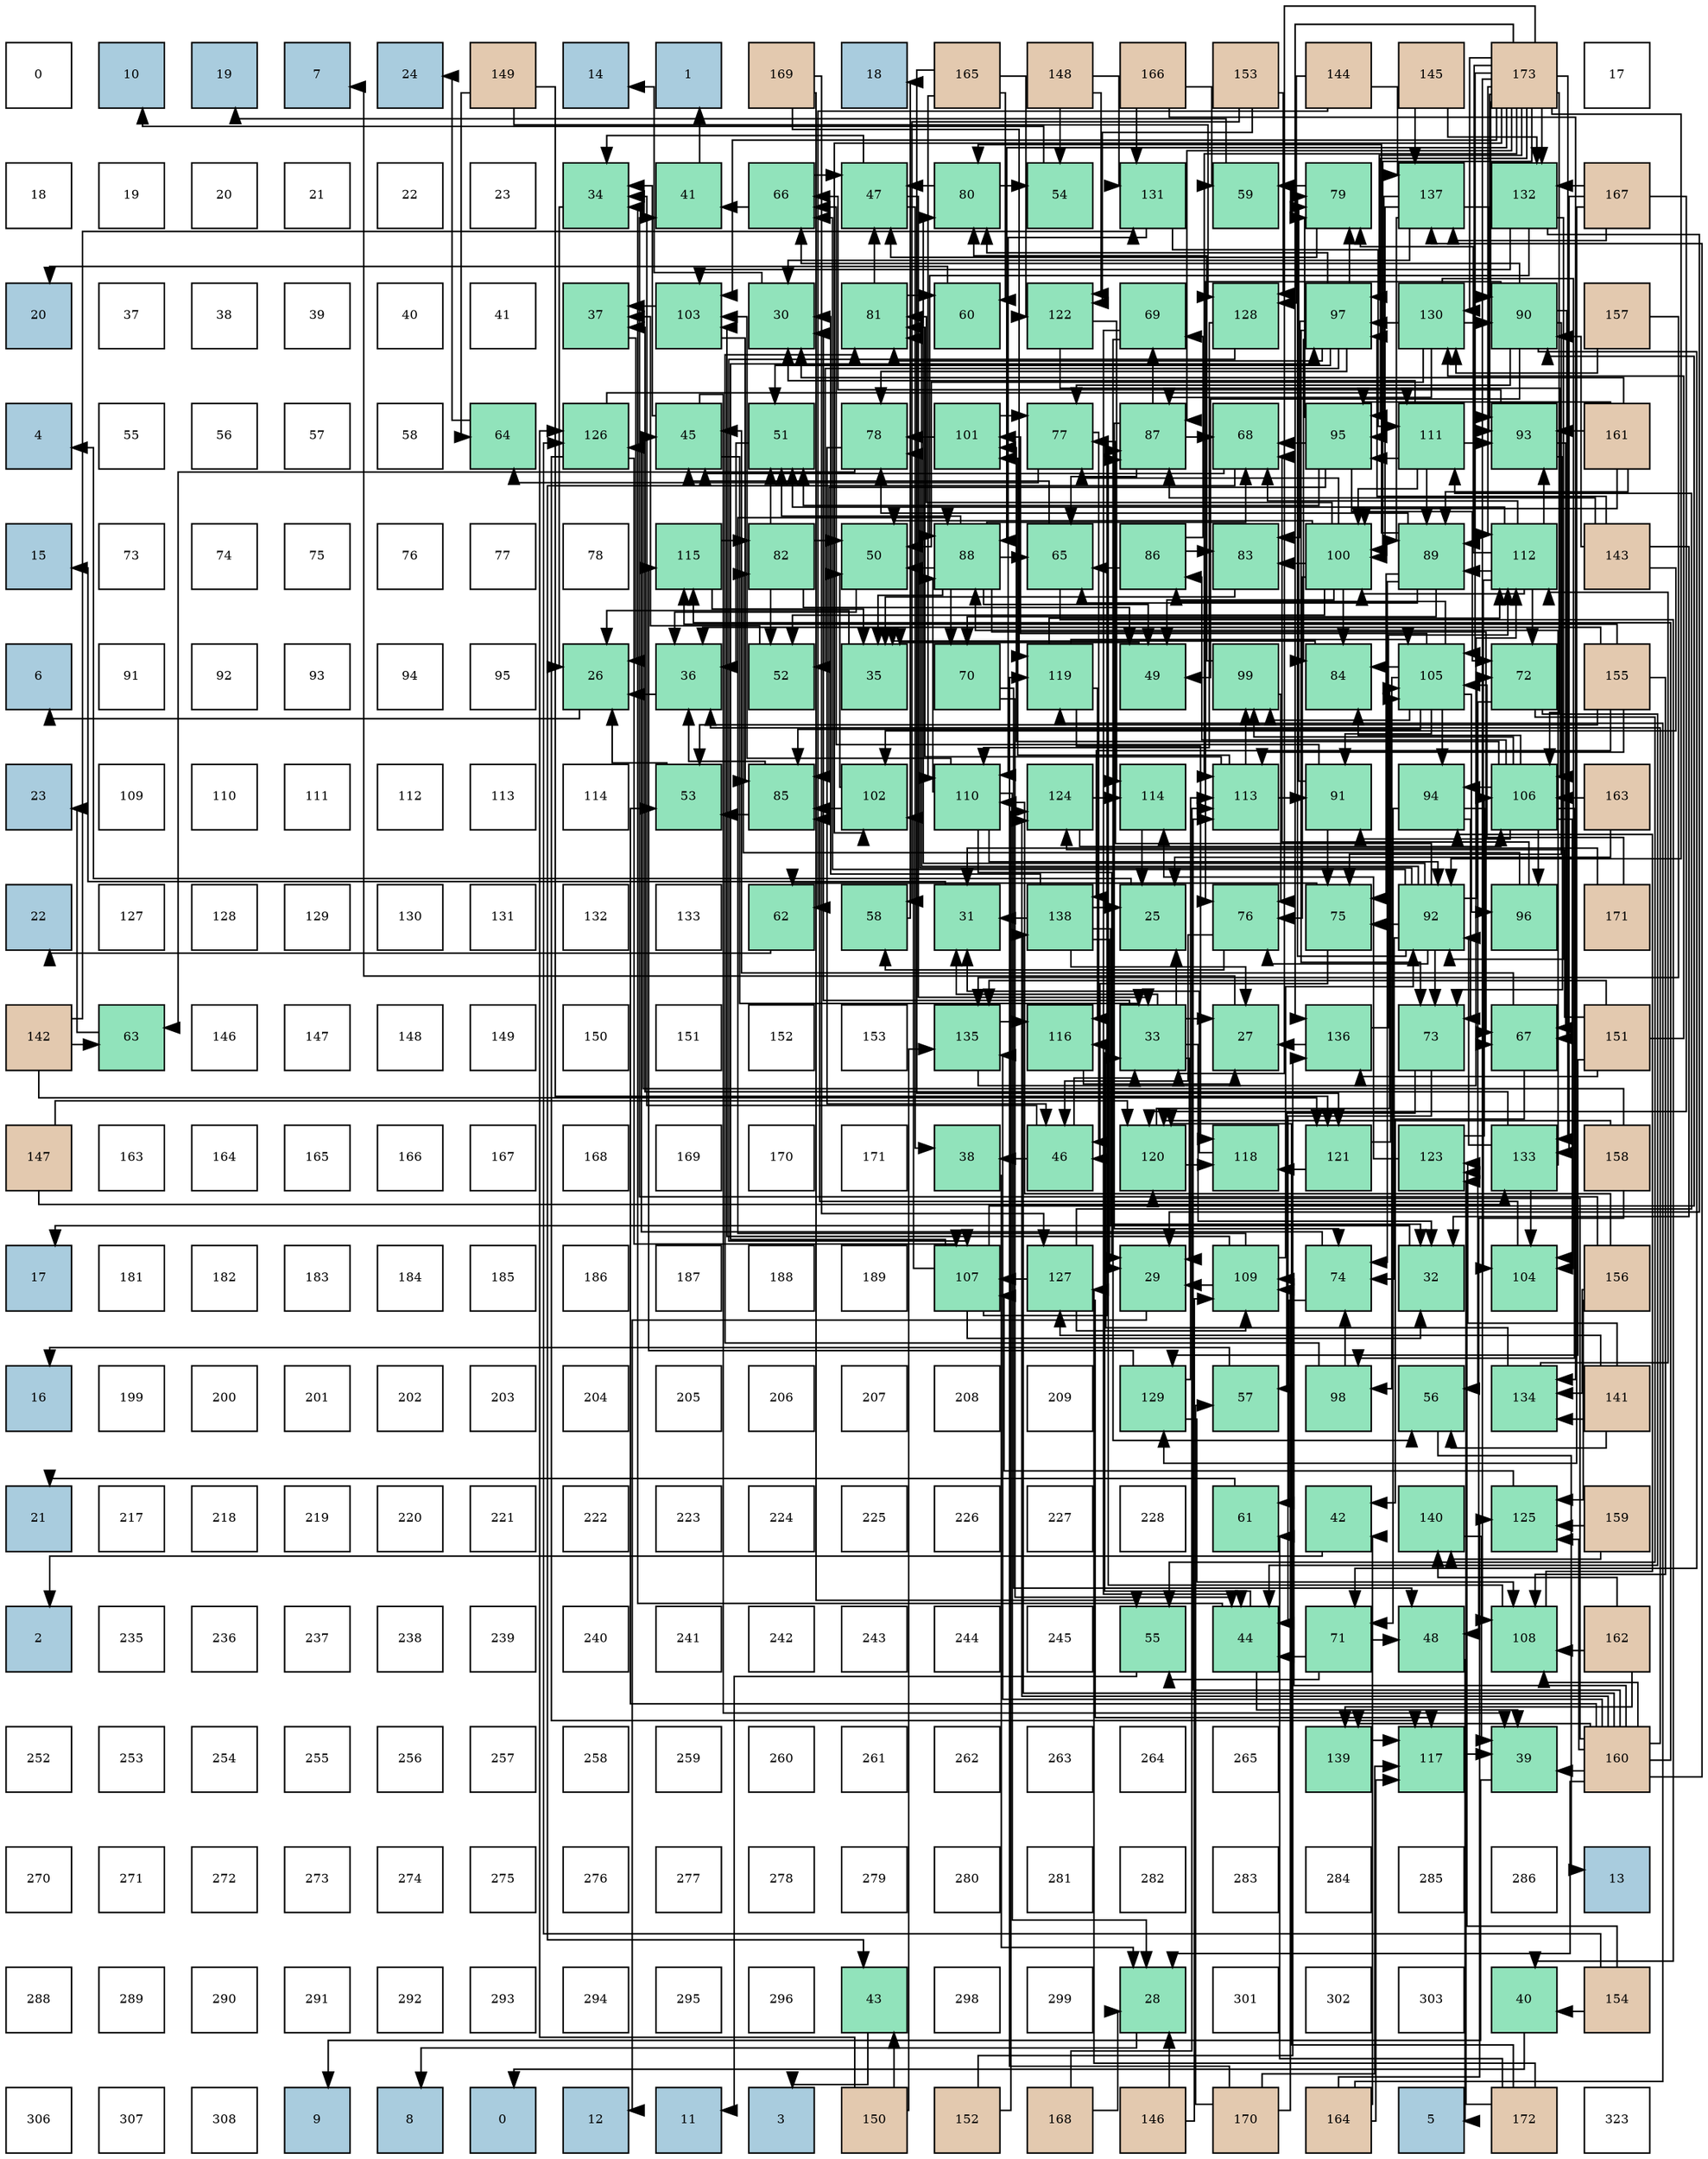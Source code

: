 digraph layout{
 rankdir=TB;
 splines=ortho;
 node [style=filled shape=square fixedsize=true width=0.6];
0[label="0", fontsize=8, fillcolor="#ffffff"];
1[label="10", fontsize=8, fillcolor="#a9ccde"];
2[label="19", fontsize=8, fillcolor="#a9ccde"];
3[label="7", fontsize=8, fillcolor="#a9ccde"];
4[label="24", fontsize=8, fillcolor="#a9ccde"];
5[label="149", fontsize=8, fillcolor="#e3c9af"];
6[label="14", fontsize=8, fillcolor="#a9ccde"];
7[label="1", fontsize=8, fillcolor="#a9ccde"];
8[label="169", fontsize=8, fillcolor="#e3c9af"];
9[label="18", fontsize=8, fillcolor="#a9ccde"];
10[label="165", fontsize=8, fillcolor="#e3c9af"];
11[label="148", fontsize=8, fillcolor="#e3c9af"];
12[label="166", fontsize=8, fillcolor="#e3c9af"];
13[label="153", fontsize=8, fillcolor="#e3c9af"];
14[label="144", fontsize=8, fillcolor="#e3c9af"];
15[label="145", fontsize=8, fillcolor="#e3c9af"];
16[label="173", fontsize=8, fillcolor="#e3c9af"];
17[label="17", fontsize=8, fillcolor="#ffffff"];
18[label="18", fontsize=8, fillcolor="#ffffff"];
19[label="19", fontsize=8, fillcolor="#ffffff"];
20[label="20", fontsize=8, fillcolor="#ffffff"];
21[label="21", fontsize=8, fillcolor="#ffffff"];
22[label="22", fontsize=8, fillcolor="#ffffff"];
23[label="23", fontsize=8, fillcolor="#ffffff"];
24[label="34", fontsize=8, fillcolor="#91e3bb"];
25[label="41", fontsize=8, fillcolor="#91e3bb"];
26[label="66", fontsize=8, fillcolor="#91e3bb"];
27[label="47", fontsize=8, fillcolor="#91e3bb"];
28[label="80", fontsize=8, fillcolor="#91e3bb"];
29[label="54", fontsize=8, fillcolor="#91e3bb"];
30[label="131", fontsize=8, fillcolor="#91e3bb"];
31[label="59", fontsize=8, fillcolor="#91e3bb"];
32[label="79", fontsize=8, fillcolor="#91e3bb"];
33[label="137", fontsize=8, fillcolor="#91e3bb"];
34[label="132", fontsize=8, fillcolor="#91e3bb"];
35[label="167", fontsize=8, fillcolor="#e3c9af"];
36[label="20", fontsize=8, fillcolor="#a9ccde"];
37[label="37", fontsize=8, fillcolor="#ffffff"];
38[label="38", fontsize=8, fillcolor="#ffffff"];
39[label="39", fontsize=8, fillcolor="#ffffff"];
40[label="40", fontsize=8, fillcolor="#ffffff"];
41[label="41", fontsize=8, fillcolor="#ffffff"];
42[label="37", fontsize=8, fillcolor="#91e3bb"];
43[label="103", fontsize=8, fillcolor="#91e3bb"];
44[label="30", fontsize=8, fillcolor="#91e3bb"];
45[label="81", fontsize=8, fillcolor="#91e3bb"];
46[label="60", fontsize=8, fillcolor="#91e3bb"];
47[label="122", fontsize=8, fillcolor="#91e3bb"];
48[label="69", fontsize=8, fillcolor="#91e3bb"];
49[label="128", fontsize=8, fillcolor="#91e3bb"];
50[label="97", fontsize=8, fillcolor="#91e3bb"];
51[label="130", fontsize=8, fillcolor="#91e3bb"];
52[label="90", fontsize=8, fillcolor="#91e3bb"];
53[label="157", fontsize=8, fillcolor="#e3c9af"];
54[label="4", fontsize=8, fillcolor="#a9ccde"];
55[label="55", fontsize=8, fillcolor="#ffffff"];
56[label="56", fontsize=8, fillcolor="#ffffff"];
57[label="57", fontsize=8, fillcolor="#ffffff"];
58[label="58", fontsize=8, fillcolor="#ffffff"];
59[label="64", fontsize=8, fillcolor="#91e3bb"];
60[label="126", fontsize=8, fillcolor="#91e3bb"];
61[label="45", fontsize=8, fillcolor="#91e3bb"];
62[label="51", fontsize=8, fillcolor="#91e3bb"];
63[label="78", fontsize=8, fillcolor="#91e3bb"];
64[label="101", fontsize=8, fillcolor="#91e3bb"];
65[label="77", fontsize=8, fillcolor="#91e3bb"];
66[label="87", fontsize=8, fillcolor="#91e3bb"];
67[label="68", fontsize=8, fillcolor="#91e3bb"];
68[label="95", fontsize=8, fillcolor="#91e3bb"];
69[label="111", fontsize=8, fillcolor="#91e3bb"];
70[label="93", fontsize=8, fillcolor="#91e3bb"];
71[label="161", fontsize=8, fillcolor="#e3c9af"];
72[label="15", fontsize=8, fillcolor="#a9ccde"];
73[label="73", fontsize=8, fillcolor="#ffffff"];
74[label="74", fontsize=8, fillcolor="#ffffff"];
75[label="75", fontsize=8, fillcolor="#ffffff"];
76[label="76", fontsize=8, fillcolor="#ffffff"];
77[label="77", fontsize=8, fillcolor="#ffffff"];
78[label="78", fontsize=8, fillcolor="#ffffff"];
79[label="115", fontsize=8, fillcolor="#91e3bb"];
80[label="82", fontsize=8, fillcolor="#91e3bb"];
81[label="50", fontsize=8, fillcolor="#91e3bb"];
82[label="88", fontsize=8, fillcolor="#91e3bb"];
83[label="65", fontsize=8, fillcolor="#91e3bb"];
84[label="86", fontsize=8, fillcolor="#91e3bb"];
85[label="83", fontsize=8, fillcolor="#91e3bb"];
86[label="100", fontsize=8, fillcolor="#91e3bb"];
87[label="89", fontsize=8, fillcolor="#91e3bb"];
88[label="112", fontsize=8, fillcolor="#91e3bb"];
89[label="143", fontsize=8, fillcolor="#e3c9af"];
90[label="6", fontsize=8, fillcolor="#a9ccde"];
91[label="91", fontsize=8, fillcolor="#ffffff"];
92[label="92", fontsize=8, fillcolor="#ffffff"];
93[label="93", fontsize=8, fillcolor="#ffffff"];
94[label="94", fontsize=8, fillcolor="#ffffff"];
95[label="95", fontsize=8, fillcolor="#ffffff"];
96[label="26", fontsize=8, fillcolor="#91e3bb"];
97[label="36", fontsize=8, fillcolor="#91e3bb"];
98[label="52", fontsize=8, fillcolor="#91e3bb"];
99[label="35", fontsize=8, fillcolor="#91e3bb"];
100[label="70", fontsize=8, fillcolor="#91e3bb"];
101[label="119", fontsize=8, fillcolor="#91e3bb"];
102[label="49", fontsize=8, fillcolor="#91e3bb"];
103[label="99", fontsize=8, fillcolor="#91e3bb"];
104[label="84", fontsize=8, fillcolor="#91e3bb"];
105[label="105", fontsize=8, fillcolor="#91e3bb"];
106[label="72", fontsize=8, fillcolor="#91e3bb"];
107[label="155", fontsize=8, fillcolor="#e3c9af"];
108[label="23", fontsize=8, fillcolor="#a9ccde"];
109[label="109", fontsize=8, fillcolor="#ffffff"];
110[label="110", fontsize=8, fillcolor="#ffffff"];
111[label="111", fontsize=8, fillcolor="#ffffff"];
112[label="112", fontsize=8, fillcolor="#ffffff"];
113[label="113", fontsize=8, fillcolor="#ffffff"];
114[label="114", fontsize=8, fillcolor="#ffffff"];
115[label="53", fontsize=8, fillcolor="#91e3bb"];
116[label="85", fontsize=8, fillcolor="#91e3bb"];
117[label="102", fontsize=8, fillcolor="#91e3bb"];
118[label="110", fontsize=8, fillcolor="#91e3bb"];
119[label="124", fontsize=8, fillcolor="#91e3bb"];
120[label="114", fontsize=8, fillcolor="#91e3bb"];
121[label="113", fontsize=8, fillcolor="#91e3bb"];
122[label="91", fontsize=8, fillcolor="#91e3bb"];
123[label="94", fontsize=8, fillcolor="#91e3bb"];
124[label="106", fontsize=8, fillcolor="#91e3bb"];
125[label="163", fontsize=8, fillcolor="#e3c9af"];
126[label="22", fontsize=8, fillcolor="#a9ccde"];
127[label="127", fontsize=8, fillcolor="#ffffff"];
128[label="128", fontsize=8, fillcolor="#ffffff"];
129[label="129", fontsize=8, fillcolor="#ffffff"];
130[label="130", fontsize=8, fillcolor="#ffffff"];
131[label="131", fontsize=8, fillcolor="#ffffff"];
132[label="132", fontsize=8, fillcolor="#ffffff"];
133[label="133", fontsize=8, fillcolor="#ffffff"];
134[label="62", fontsize=8, fillcolor="#91e3bb"];
135[label="58", fontsize=8, fillcolor="#91e3bb"];
136[label="31", fontsize=8, fillcolor="#91e3bb"];
137[label="138", fontsize=8, fillcolor="#91e3bb"];
138[label="25", fontsize=8, fillcolor="#91e3bb"];
139[label="76", fontsize=8, fillcolor="#91e3bb"];
140[label="75", fontsize=8, fillcolor="#91e3bb"];
141[label="92", fontsize=8, fillcolor="#91e3bb"];
142[label="96", fontsize=8, fillcolor="#91e3bb"];
143[label="171", fontsize=8, fillcolor="#e3c9af"];
144[label="142", fontsize=8, fillcolor="#e3c9af"];
145[label="63", fontsize=8, fillcolor="#91e3bb"];
146[label="146", fontsize=8, fillcolor="#ffffff"];
147[label="147", fontsize=8, fillcolor="#ffffff"];
148[label="148", fontsize=8, fillcolor="#ffffff"];
149[label="149", fontsize=8, fillcolor="#ffffff"];
150[label="150", fontsize=8, fillcolor="#ffffff"];
151[label="151", fontsize=8, fillcolor="#ffffff"];
152[label="152", fontsize=8, fillcolor="#ffffff"];
153[label="153", fontsize=8, fillcolor="#ffffff"];
154[label="135", fontsize=8, fillcolor="#91e3bb"];
155[label="116", fontsize=8, fillcolor="#91e3bb"];
156[label="33", fontsize=8, fillcolor="#91e3bb"];
157[label="27", fontsize=8, fillcolor="#91e3bb"];
158[label="136", fontsize=8, fillcolor="#91e3bb"];
159[label="73", fontsize=8, fillcolor="#91e3bb"];
160[label="67", fontsize=8, fillcolor="#91e3bb"];
161[label="151", fontsize=8, fillcolor="#e3c9af"];
162[label="147", fontsize=8, fillcolor="#e3c9af"];
163[label="163", fontsize=8, fillcolor="#ffffff"];
164[label="164", fontsize=8, fillcolor="#ffffff"];
165[label="165", fontsize=8, fillcolor="#ffffff"];
166[label="166", fontsize=8, fillcolor="#ffffff"];
167[label="167", fontsize=8, fillcolor="#ffffff"];
168[label="168", fontsize=8, fillcolor="#ffffff"];
169[label="169", fontsize=8, fillcolor="#ffffff"];
170[label="170", fontsize=8, fillcolor="#ffffff"];
171[label="171", fontsize=8, fillcolor="#ffffff"];
172[label="38", fontsize=8, fillcolor="#91e3bb"];
173[label="46", fontsize=8, fillcolor="#91e3bb"];
174[label="120", fontsize=8, fillcolor="#91e3bb"];
175[label="118", fontsize=8, fillcolor="#91e3bb"];
176[label="121", fontsize=8, fillcolor="#91e3bb"];
177[label="123", fontsize=8, fillcolor="#91e3bb"];
178[label="133", fontsize=8, fillcolor="#91e3bb"];
179[label="158", fontsize=8, fillcolor="#e3c9af"];
180[label="17", fontsize=8, fillcolor="#a9ccde"];
181[label="181", fontsize=8, fillcolor="#ffffff"];
182[label="182", fontsize=8, fillcolor="#ffffff"];
183[label="183", fontsize=8, fillcolor="#ffffff"];
184[label="184", fontsize=8, fillcolor="#ffffff"];
185[label="185", fontsize=8, fillcolor="#ffffff"];
186[label="186", fontsize=8, fillcolor="#ffffff"];
187[label="187", fontsize=8, fillcolor="#ffffff"];
188[label="188", fontsize=8, fillcolor="#ffffff"];
189[label="189", fontsize=8, fillcolor="#ffffff"];
190[label="107", fontsize=8, fillcolor="#91e3bb"];
191[label="127", fontsize=8, fillcolor="#91e3bb"];
192[label="29", fontsize=8, fillcolor="#91e3bb"];
193[label="109", fontsize=8, fillcolor="#91e3bb"];
194[label="74", fontsize=8, fillcolor="#91e3bb"];
195[label="32", fontsize=8, fillcolor="#91e3bb"];
196[label="104", fontsize=8, fillcolor="#91e3bb"];
197[label="156", fontsize=8, fillcolor="#e3c9af"];
198[label="16", fontsize=8, fillcolor="#a9ccde"];
199[label="199", fontsize=8, fillcolor="#ffffff"];
200[label="200", fontsize=8, fillcolor="#ffffff"];
201[label="201", fontsize=8, fillcolor="#ffffff"];
202[label="202", fontsize=8, fillcolor="#ffffff"];
203[label="203", fontsize=8, fillcolor="#ffffff"];
204[label="204", fontsize=8, fillcolor="#ffffff"];
205[label="205", fontsize=8, fillcolor="#ffffff"];
206[label="206", fontsize=8, fillcolor="#ffffff"];
207[label="207", fontsize=8, fillcolor="#ffffff"];
208[label="208", fontsize=8, fillcolor="#ffffff"];
209[label="209", fontsize=8, fillcolor="#ffffff"];
210[label="129", fontsize=8, fillcolor="#91e3bb"];
211[label="57", fontsize=8, fillcolor="#91e3bb"];
212[label="98", fontsize=8, fillcolor="#91e3bb"];
213[label="56", fontsize=8, fillcolor="#91e3bb"];
214[label="134", fontsize=8, fillcolor="#91e3bb"];
215[label="141", fontsize=8, fillcolor="#e3c9af"];
216[label="21", fontsize=8, fillcolor="#a9ccde"];
217[label="217", fontsize=8, fillcolor="#ffffff"];
218[label="218", fontsize=8, fillcolor="#ffffff"];
219[label="219", fontsize=8, fillcolor="#ffffff"];
220[label="220", fontsize=8, fillcolor="#ffffff"];
221[label="221", fontsize=8, fillcolor="#ffffff"];
222[label="222", fontsize=8, fillcolor="#ffffff"];
223[label="223", fontsize=8, fillcolor="#ffffff"];
224[label="224", fontsize=8, fillcolor="#ffffff"];
225[label="225", fontsize=8, fillcolor="#ffffff"];
226[label="226", fontsize=8, fillcolor="#ffffff"];
227[label="227", fontsize=8, fillcolor="#ffffff"];
228[label="228", fontsize=8, fillcolor="#ffffff"];
229[label="61", fontsize=8, fillcolor="#91e3bb"];
230[label="42", fontsize=8, fillcolor="#91e3bb"];
231[label="140", fontsize=8, fillcolor="#91e3bb"];
232[label="125", fontsize=8, fillcolor="#91e3bb"];
233[label="159", fontsize=8, fillcolor="#e3c9af"];
234[label="2", fontsize=8, fillcolor="#a9ccde"];
235[label="235", fontsize=8, fillcolor="#ffffff"];
236[label="236", fontsize=8, fillcolor="#ffffff"];
237[label="237", fontsize=8, fillcolor="#ffffff"];
238[label="238", fontsize=8, fillcolor="#ffffff"];
239[label="239", fontsize=8, fillcolor="#ffffff"];
240[label="240", fontsize=8, fillcolor="#ffffff"];
241[label="241", fontsize=8, fillcolor="#ffffff"];
242[label="242", fontsize=8, fillcolor="#ffffff"];
243[label="243", fontsize=8, fillcolor="#ffffff"];
244[label="244", fontsize=8, fillcolor="#ffffff"];
245[label="245", fontsize=8, fillcolor="#ffffff"];
246[label="55", fontsize=8, fillcolor="#91e3bb"];
247[label="44", fontsize=8, fillcolor="#91e3bb"];
248[label="71", fontsize=8, fillcolor="#91e3bb"];
249[label="48", fontsize=8, fillcolor="#91e3bb"];
250[label="108", fontsize=8, fillcolor="#91e3bb"];
251[label="162", fontsize=8, fillcolor="#e3c9af"];
252[label="252", fontsize=8, fillcolor="#ffffff"];
253[label="253", fontsize=8, fillcolor="#ffffff"];
254[label="254", fontsize=8, fillcolor="#ffffff"];
255[label="255", fontsize=8, fillcolor="#ffffff"];
256[label="256", fontsize=8, fillcolor="#ffffff"];
257[label="257", fontsize=8, fillcolor="#ffffff"];
258[label="258", fontsize=8, fillcolor="#ffffff"];
259[label="259", fontsize=8, fillcolor="#ffffff"];
260[label="260", fontsize=8, fillcolor="#ffffff"];
261[label="261", fontsize=8, fillcolor="#ffffff"];
262[label="262", fontsize=8, fillcolor="#ffffff"];
263[label="263", fontsize=8, fillcolor="#ffffff"];
264[label="264", fontsize=8, fillcolor="#ffffff"];
265[label="265", fontsize=8, fillcolor="#ffffff"];
266[label="139", fontsize=8, fillcolor="#91e3bb"];
267[label="117", fontsize=8, fillcolor="#91e3bb"];
268[label="39", fontsize=8, fillcolor="#91e3bb"];
269[label="160", fontsize=8, fillcolor="#e3c9af"];
270[label="270", fontsize=8, fillcolor="#ffffff"];
271[label="271", fontsize=8, fillcolor="#ffffff"];
272[label="272", fontsize=8, fillcolor="#ffffff"];
273[label="273", fontsize=8, fillcolor="#ffffff"];
274[label="274", fontsize=8, fillcolor="#ffffff"];
275[label="275", fontsize=8, fillcolor="#ffffff"];
276[label="276", fontsize=8, fillcolor="#ffffff"];
277[label="277", fontsize=8, fillcolor="#ffffff"];
278[label="278", fontsize=8, fillcolor="#ffffff"];
279[label="279", fontsize=8, fillcolor="#ffffff"];
280[label="280", fontsize=8, fillcolor="#ffffff"];
281[label="281", fontsize=8, fillcolor="#ffffff"];
282[label="282", fontsize=8, fillcolor="#ffffff"];
283[label="283", fontsize=8, fillcolor="#ffffff"];
284[label="284", fontsize=8, fillcolor="#ffffff"];
285[label="285", fontsize=8, fillcolor="#ffffff"];
286[label="286", fontsize=8, fillcolor="#ffffff"];
287[label="13", fontsize=8, fillcolor="#a9ccde"];
288[label="288", fontsize=8, fillcolor="#ffffff"];
289[label="289", fontsize=8, fillcolor="#ffffff"];
290[label="290", fontsize=8, fillcolor="#ffffff"];
291[label="291", fontsize=8, fillcolor="#ffffff"];
292[label="292", fontsize=8, fillcolor="#ffffff"];
293[label="293", fontsize=8, fillcolor="#ffffff"];
294[label="294", fontsize=8, fillcolor="#ffffff"];
295[label="295", fontsize=8, fillcolor="#ffffff"];
296[label="296", fontsize=8, fillcolor="#ffffff"];
297[label="43", fontsize=8, fillcolor="#91e3bb"];
298[label="298", fontsize=8, fillcolor="#ffffff"];
299[label="299", fontsize=8, fillcolor="#ffffff"];
300[label="28", fontsize=8, fillcolor="#91e3bb"];
301[label="301", fontsize=8, fillcolor="#ffffff"];
302[label="302", fontsize=8, fillcolor="#ffffff"];
303[label="303", fontsize=8, fillcolor="#ffffff"];
304[label="40", fontsize=8, fillcolor="#91e3bb"];
305[label="154", fontsize=8, fillcolor="#e3c9af"];
306[label="306", fontsize=8, fillcolor="#ffffff"];
307[label="307", fontsize=8, fillcolor="#ffffff"];
308[label="308", fontsize=8, fillcolor="#ffffff"];
309[label="9", fontsize=8, fillcolor="#a9ccde"];
310[label="8", fontsize=8, fillcolor="#a9ccde"];
311[label="0", fontsize=8, fillcolor="#a9ccde"];
312[label="12", fontsize=8, fillcolor="#a9ccde"];
313[label="11", fontsize=8, fillcolor="#a9ccde"];
314[label="3", fontsize=8, fillcolor="#a9ccde"];
315[label="150", fontsize=8, fillcolor="#e3c9af"];
316[label="152", fontsize=8, fillcolor="#e3c9af"];
317[label="168", fontsize=8, fillcolor="#e3c9af"];
318[label="146", fontsize=8, fillcolor="#e3c9af"];
319[label="170", fontsize=8, fillcolor="#e3c9af"];
320[label="164", fontsize=8, fillcolor="#e3c9af"];
321[label="5", fontsize=8, fillcolor="#a9ccde"];
322[label="172", fontsize=8, fillcolor="#e3c9af"];
323[label="323", fontsize=8, fillcolor="#ffffff"];
edge [constraint=false, style=vis];138 -> 54;
96 -> 90;
157 -> 3;
300 -> 310;
192 -> 312;
44 -> 6;
136 -> 72;
195 -> 180;
156 -> 138;
156 -> 157;
156 -> 192;
156 -> 44;
156 -> 136;
156 -> 195;
24 -> 96;
99 -> 96;
97 -> 96;
42 -> 96;
172 -> 300;
268 -> 309;
304 -> 311;
25 -> 7;
230 -> 234;
297 -> 314;
247 -> 156;
247 -> 24;
247 -> 268;
61 -> 156;
61 -> 24;
61 -> 268;
173 -> 156;
173 -> 24;
173 -> 172;
27 -> 156;
27 -> 24;
27 -> 172;
249 -> 321;
102 -> 99;
81 -> 97;
62 -> 97;
98 -> 42;
115 -> 96;
29 -> 1;
246 -> 313;
213 -> 287;
211 -> 198;
135 -> 9;
31 -> 2;
46 -> 36;
229 -> 216;
134 -> 126;
145 -> 108;
59 -> 4;
83 -> 304;
83 -> 61;
26 -> 25;
26 -> 27;
160 -> 230;
160 -> 61;
67 -> 297;
67 -> 61;
48 -> 247;
48 -> 213;
100 -> 247;
100 -> 249;
248 -> 247;
248 -> 249;
248 -> 246;
106 -> 247;
106 -> 246;
106 -> 213;
159 -> 247;
159 -> 211;
194 -> 61;
194 -> 229;
140 -> 173;
140 -> 134;
139 -> 173;
139 -> 135;
65 -> 173;
65 -> 59;
63 -> 173;
63 -> 145;
32 -> 27;
32 -> 31;
28 -> 27;
28 -> 29;
45 -> 27;
45 -> 46;
80 -> 102;
80 -> 81;
80 -> 62;
80 -> 98;
85 -> 99;
104 -> 99;
116 -> 97;
116 -> 115;
84 -> 83;
84 -> 48;
84 -> 85;
66 -> 83;
66 -> 67;
66 -> 48;
66 -> 194;
82 -> 99;
82 -> 102;
82 -> 81;
82 -> 62;
82 -> 83;
82 -> 160;
82 -> 67;
82 -> 100;
87 -> 83;
87 -> 100;
87 -> 194;
87 -> 140;
87 -> 63;
87 -> 28;
52 -> 102;
52 -> 26;
52 -> 160;
52 -> 248;
52 -> 140;
52 -> 139;
52 -> 65;
122 -> 26;
122 -> 140;
122 -> 32;
141 -> 26;
141 -> 106;
141 -> 159;
141 -> 194;
141 -> 140;
141 -> 139;
141 -> 65;
141 -> 63;
141 -> 32;
141 -> 28;
141 -> 45;
70 -> 26;
70 -> 160;
70 -> 159;
123 -> 160;
123 -> 248;
123 -> 159;
68 -> 62;
68 -> 67;
68 -> 106;
68 -> 32;
68 -> 116;
142 -> 67;
142 -> 80;
50 -> 62;
50 -> 98;
50 -> 159;
50 -> 63;
50 -> 32;
50 -> 28;
50 -> 45;
50 -> 85;
50 -> 104;
212 -> 194;
212 -> 45;
103 -> 139;
103 -> 28;
86 -> 102;
86 -> 81;
86 -> 98;
86 -> 139;
86 -> 65;
86 -> 45;
86 -> 85;
86 -> 104;
64 -> 65;
64 -> 63;
117 -> 81;
117 -> 116;
43 -> 42;
43 -> 116;
196 -> 116;
105 -> 104;
105 -> 116;
105 -> 84;
105 -> 122;
105 -> 123;
105 -> 142;
105 -> 212;
105 -> 103;
105 -> 64;
124 -> 104;
124 -> 84;
124 -> 122;
124 -> 123;
124 -> 142;
124 -> 212;
124 -> 103;
124 -> 64;
124 -> 196;
190 -> 195;
190 -> 66;
190 -> 52;
190 -> 50;
190 -> 117;
250 -> 66;
250 -> 123;
193 -> 192;
193 -> 82;
193 -> 141;
193 -> 43;
118 -> 300;
118 -> 192;
118 -> 82;
118 -> 141;
118 -> 43;
69 -> 44;
69 -> 87;
69 -> 70;
69 -> 68;
69 -> 86;
88 -> 62;
88 -> 67;
88 -> 106;
88 -> 32;
88 -> 87;
88 -> 70;
88 -> 86;
88 -> 196;
121 -> 45;
121 -> 122;
121 -> 103;
121 -> 64;
120 -> 138;
79 -> 99;
79 -> 80;
155 -> 157;
267 -> 268;
175 -> 136;
101 -> 105;
101 -> 88;
101 -> 155;
101 -> 175;
174 -> 105;
174 -> 175;
176 -> 105;
176 -> 175;
47 -> 124;
47 -> 120;
177 -> 124;
177 -> 120;
119 -> 124;
119 -> 120;
232 -> 190;
60 -> 190;
60 -> 69;
60 -> 267;
191 -> 190;
191 -> 193;
191 -> 69;
191 -> 267;
49 -> 190;
49 -> 118;
210 -> 250;
210 -> 121;
210 -> 79;
51 -> 81;
51 -> 66;
51 -> 52;
51 -> 50;
51 -> 196;
30 -> 118;
30 -> 69;
34 -> 192;
34 -> 82;
34 -> 141;
34 -> 43;
178 -> 42;
178 -> 82;
178 -> 141;
178 -> 196;
214 -> 88;
214 -> 155;
154 -> 88;
154 -> 155;
158 -> 157;
158 -> 88;
33 -> 44;
33 -> 87;
33 -> 70;
33 -> 68;
33 -> 86;
137 -> 138;
137 -> 157;
137 -> 192;
137 -> 44;
137 -> 136;
137 -> 195;
266 -> 267;
231 -> 268;
215 -> 213;
215 -> 177;
215 -> 191;
215 -> 214;
144 -> 145;
144 -> 176;
144 -> 30;
89 -> 195;
89 -> 66;
89 -> 52;
89 -> 50;
89 -> 117;
14 -> 134;
14 -> 49;
14 -> 33;
15 -> 34;
15 -> 33;
318 -> 300;
318 -> 193;
162 -> 174;
162 -> 178;
11 -> 29;
11 -> 47;
11 -> 30;
5 -> 59;
5 -> 176;
5 -> 49;
315 -> 297;
315 -> 60;
315 -> 154;
161 -> 119;
161 -> 210;
161 -> 51;
161 -> 154;
161 -> 158;
316 -> 119;
316 -> 158;
13 -> 135;
13 -> 47;
13 -> 49;
305 -> 304;
305 -> 177;
305 -> 60;
107 -> 97;
107 -> 115;
107 -> 250;
107 -> 121;
107 -> 79;
107 -> 137;
197 -> 25;
197 -> 118;
197 -> 232;
197 -> 214;
53 -> 51;
53 -> 154;
179 -> 249;
179 -> 174;
179 -> 60;
233 -> 232;
233 -> 231;
269 -> 300;
269 -> 97;
269 -> 268;
269 -> 115;
269 -> 250;
269 -> 193;
269 -> 121;
269 -> 79;
269 -> 174;
269 -> 119;
269 -> 232;
269 -> 154;
269 -> 33;
269 -> 137;
269 -> 266;
71 -> 44;
71 -> 87;
71 -> 70;
71 -> 68;
71 -> 86;
251 -> 250;
251 -> 266;
251 -> 231;
125 -> 138;
125 -> 124;
320 -> 230;
320 -> 267;
320 -> 101;
320 -> 232;
10 -> 46;
10 -> 118;
10 -> 176;
10 -> 47;
12 -> 31;
12 -> 30;
12 -> 214;
35 -> 174;
35 -> 210;
35 -> 34;
35 -> 178;
35 -> 33;
317 -> 300;
317 -> 121;
8 -> 246;
8 -> 101;
8 -> 191;
319 -> 211;
319 -> 193;
319 -> 267;
319 -> 101;
143 -> 136;
143 -> 105;
322 -> 229;
322 -> 174;
322 -> 177;
322 -> 191;
16 -> 156;
16 -> 66;
16 -> 82;
16 -> 87;
16 -> 52;
16 -> 141;
16 -> 70;
16 -> 68;
16 -> 50;
16 -> 86;
16 -> 117;
16 -> 43;
16 -> 105;
16 -> 124;
16 -> 250;
16 -> 88;
16 -> 121;
16 -> 51;
16 -> 34;
16 -> 178;
16 -> 158;
edge [constraint=true, style=invis];
0 -> 18 -> 36 -> 54 -> 72 -> 90 -> 108 -> 126 -> 144 -> 162 -> 180 -> 198 -> 216 -> 234 -> 252 -> 270 -> 288 -> 306;
1 -> 19 -> 37 -> 55 -> 73 -> 91 -> 109 -> 127 -> 145 -> 163 -> 181 -> 199 -> 217 -> 235 -> 253 -> 271 -> 289 -> 307;
2 -> 20 -> 38 -> 56 -> 74 -> 92 -> 110 -> 128 -> 146 -> 164 -> 182 -> 200 -> 218 -> 236 -> 254 -> 272 -> 290 -> 308;
3 -> 21 -> 39 -> 57 -> 75 -> 93 -> 111 -> 129 -> 147 -> 165 -> 183 -> 201 -> 219 -> 237 -> 255 -> 273 -> 291 -> 309;
4 -> 22 -> 40 -> 58 -> 76 -> 94 -> 112 -> 130 -> 148 -> 166 -> 184 -> 202 -> 220 -> 238 -> 256 -> 274 -> 292 -> 310;
5 -> 23 -> 41 -> 59 -> 77 -> 95 -> 113 -> 131 -> 149 -> 167 -> 185 -> 203 -> 221 -> 239 -> 257 -> 275 -> 293 -> 311;
6 -> 24 -> 42 -> 60 -> 78 -> 96 -> 114 -> 132 -> 150 -> 168 -> 186 -> 204 -> 222 -> 240 -> 258 -> 276 -> 294 -> 312;
7 -> 25 -> 43 -> 61 -> 79 -> 97 -> 115 -> 133 -> 151 -> 169 -> 187 -> 205 -> 223 -> 241 -> 259 -> 277 -> 295 -> 313;
8 -> 26 -> 44 -> 62 -> 80 -> 98 -> 116 -> 134 -> 152 -> 170 -> 188 -> 206 -> 224 -> 242 -> 260 -> 278 -> 296 -> 314;
9 -> 27 -> 45 -> 63 -> 81 -> 99 -> 117 -> 135 -> 153 -> 171 -> 189 -> 207 -> 225 -> 243 -> 261 -> 279 -> 297 -> 315;
10 -> 28 -> 46 -> 64 -> 82 -> 100 -> 118 -> 136 -> 154 -> 172 -> 190 -> 208 -> 226 -> 244 -> 262 -> 280 -> 298 -> 316;
11 -> 29 -> 47 -> 65 -> 83 -> 101 -> 119 -> 137 -> 155 -> 173 -> 191 -> 209 -> 227 -> 245 -> 263 -> 281 -> 299 -> 317;
12 -> 30 -> 48 -> 66 -> 84 -> 102 -> 120 -> 138 -> 156 -> 174 -> 192 -> 210 -> 228 -> 246 -> 264 -> 282 -> 300 -> 318;
13 -> 31 -> 49 -> 67 -> 85 -> 103 -> 121 -> 139 -> 157 -> 175 -> 193 -> 211 -> 229 -> 247 -> 265 -> 283 -> 301 -> 319;
14 -> 32 -> 50 -> 68 -> 86 -> 104 -> 122 -> 140 -> 158 -> 176 -> 194 -> 212 -> 230 -> 248 -> 266 -> 284 -> 302 -> 320;
15 -> 33 -> 51 -> 69 -> 87 -> 105 -> 123 -> 141 -> 159 -> 177 -> 195 -> 213 -> 231 -> 249 -> 267 -> 285 -> 303 -> 321;
16 -> 34 -> 52 -> 70 -> 88 -> 106 -> 124 -> 142 -> 160 -> 178 -> 196 -> 214 -> 232 -> 250 -> 268 -> 286 -> 304 -> 322;
17 -> 35 -> 53 -> 71 -> 89 -> 107 -> 125 -> 143 -> 161 -> 179 -> 197 -> 215 -> 233 -> 251 -> 269 -> 287 -> 305 -> 323;
rank = same {0 -> 1 -> 2 -> 3 -> 4 -> 5 -> 6 -> 7 -> 8 -> 9 -> 10 -> 11 -> 12 -> 13 -> 14 -> 15 -> 16 -> 17};
rank = same {18 -> 19 -> 20 -> 21 -> 22 -> 23 -> 24 -> 25 -> 26 -> 27 -> 28 -> 29 -> 30 -> 31 -> 32 -> 33 -> 34 -> 35};
rank = same {36 -> 37 -> 38 -> 39 -> 40 -> 41 -> 42 -> 43 -> 44 -> 45 -> 46 -> 47 -> 48 -> 49 -> 50 -> 51 -> 52 -> 53};
rank = same {54 -> 55 -> 56 -> 57 -> 58 -> 59 -> 60 -> 61 -> 62 -> 63 -> 64 -> 65 -> 66 -> 67 -> 68 -> 69 -> 70 -> 71};
rank = same {72 -> 73 -> 74 -> 75 -> 76 -> 77 -> 78 -> 79 -> 80 -> 81 -> 82 -> 83 -> 84 -> 85 -> 86 -> 87 -> 88 -> 89};
rank = same {90 -> 91 -> 92 -> 93 -> 94 -> 95 -> 96 -> 97 -> 98 -> 99 -> 100 -> 101 -> 102 -> 103 -> 104 -> 105 -> 106 -> 107};
rank = same {108 -> 109 -> 110 -> 111 -> 112 -> 113 -> 114 -> 115 -> 116 -> 117 -> 118 -> 119 -> 120 -> 121 -> 122 -> 123 -> 124 -> 125};
rank = same {126 -> 127 -> 128 -> 129 -> 130 -> 131 -> 132 -> 133 -> 134 -> 135 -> 136 -> 137 -> 138 -> 139 -> 140 -> 141 -> 142 -> 143};
rank = same {144 -> 145 -> 146 -> 147 -> 148 -> 149 -> 150 -> 151 -> 152 -> 153 -> 154 -> 155 -> 156 -> 157 -> 158 -> 159 -> 160 -> 161};
rank = same {162 -> 163 -> 164 -> 165 -> 166 -> 167 -> 168 -> 169 -> 170 -> 171 -> 172 -> 173 -> 174 -> 175 -> 176 -> 177 -> 178 -> 179};
rank = same {180 -> 181 -> 182 -> 183 -> 184 -> 185 -> 186 -> 187 -> 188 -> 189 -> 190 -> 191 -> 192 -> 193 -> 194 -> 195 -> 196 -> 197};
rank = same {198 -> 199 -> 200 -> 201 -> 202 -> 203 -> 204 -> 205 -> 206 -> 207 -> 208 -> 209 -> 210 -> 211 -> 212 -> 213 -> 214 -> 215};
rank = same {216 -> 217 -> 218 -> 219 -> 220 -> 221 -> 222 -> 223 -> 224 -> 225 -> 226 -> 227 -> 228 -> 229 -> 230 -> 231 -> 232 -> 233};
rank = same {234 -> 235 -> 236 -> 237 -> 238 -> 239 -> 240 -> 241 -> 242 -> 243 -> 244 -> 245 -> 246 -> 247 -> 248 -> 249 -> 250 -> 251};
rank = same {252 -> 253 -> 254 -> 255 -> 256 -> 257 -> 258 -> 259 -> 260 -> 261 -> 262 -> 263 -> 264 -> 265 -> 266 -> 267 -> 268 -> 269};
rank = same {270 -> 271 -> 272 -> 273 -> 274 -> 275 -> 276 -> 277 -> 278 -> 279 -> 280 -> 281 -> 282 -> 283 -> 284 -> 285 -> 286 -> 287};
rank = same {288 -> 289 -> 290 -> 291 -> 292 -> 293 -> 294 -> 295 -> 296 -> 297 -> 298 -> 299 -> 300 -> 301 -> 302 -> 303 -> 304 -> 305};
rank = same {306 -> 307 -> 308 -> 309 -> 310 -> 311 -> 312 -> 313 -> 314 -> 315 -> 316 -> 317 -> 318 -> 319 -> 320 -> 321 -> 322 -> 323};
}